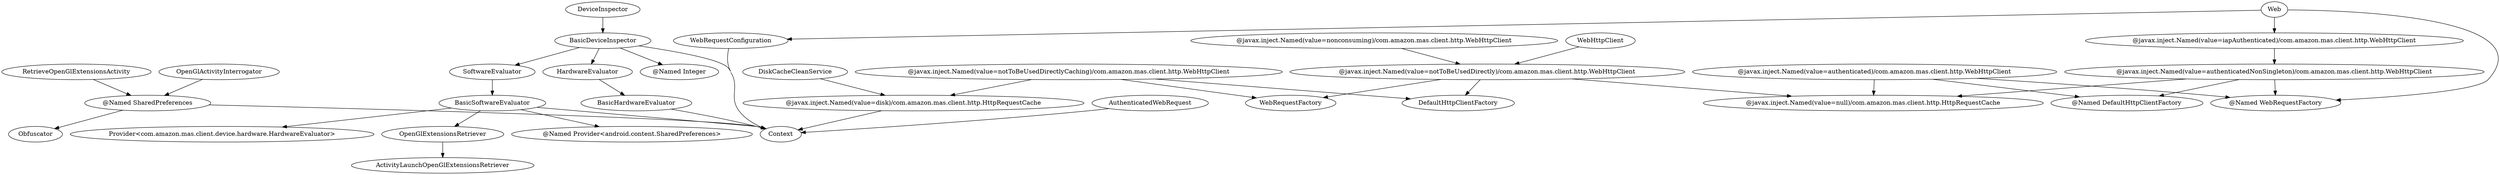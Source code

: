 digraph G1 {
  concentrate = true;
  n2 [label="@Named SharedPreferences"];
  n2 -> Context;
  n2 -> Obfuscator;
  n3 [label="@javax.inject.Named(value=authenticated)/com.amazon.mas.client.http.WebHttpClient"];
  n4 [label="@Named DefaultHttpClientFactory"];
  n3 -> n4;
  n5 [label="@Named WebRequestFactory"];
  n3 -> n5;
  n6 [label="@javax.inject.Named(value=null)/com.amazon.mas.client.http.HttpRequestCache"];
  n3 -> n6;
  n7 [label="@javax.inject.Named(value=authenticatedNonSingleton)/com.amazon.mas.client.http.WebHttpClient"];
  n7 -> n4;
  n7 -> n5;
  n7 -> n6;
  n8 [label="@javax.inject.Named(value=disk)/com.amazon.mas.client.http.HttpRequestCache"];
  n8 -> Context;
  n9 [label="@javax.inject.Named(value=iapAuthenticated)/com.amazon.mas.client.http.WebHttpClient"];
  n9 -> n7;
  n10 [label="@javax.inject.Named(value=nonconsuming)/com.amazon.mas.client.http.WebHttpClient"];
  n11 [label="@javax.inject.Named(value=notToBeUsedDirectly)/com.amazon.mas.client.http.WebHttpClient"];
  n10 -> n11;
  n11 -> n6;
  n11 -> DefaultHttpClientFactory;
  n11 -> WebRequestFactory;
  n12 [label="@javax.inject.Named(value=notToBeUsedDirectlyCaching)/com.amazon.mas.client.http.WebHttpClient"];
  n12 -> n8;
  n12 -> DefaultHttpClientFactory;
  n12 -> WebRequestFactory;
  AuthenticatedWebRequest -> Context;
  n13 [label="@Named Integer"];
  BasicDeviceInspector -> n13;
  BasicDeviceInspector -> Context;
  BasicDeviceInspector -> HardwareEvaluator;
  BasicDeviceInspector -> SoftwareEvaluator;
  BasicHardwareEvaluator -> Context;
  n14 [label="@Named Provider<android.content.SharedPreferences>"];
  BasicSoftwareEvaluator -> n14;
  n15 [label="Provider<com.amazon.mas.client.device.hardware.HardwareEvaluator>"];
  BasicSoftwareEvaluator -> n15;
  BasicSoftwareEvaluator -> Context;
  BasicSoftwareEvaluator -> OpenGlExtensionsRetriever;
  DeviceInspector -> BasicDeviceInspector;
  DiskCacheCleanService -> n8;
  HardwareEvaluator -> BasicHardwareEvaluator;
  OpenGlActivityInterrogator -> n2;
  OpenGlExtensionsRetriever -> ActivityLaunchOpenGlExtensionsRetriever;
  RetrieveOpenGlExtensionsActivity -> n2;
  SoftwareEvaluator -> BasicSoftwareEvaluator;
  Web -> n5;
  Web -> n9;
  Web -> WebRequestConfiguration;
  WebHttpClient -> n11;
  WebRequestConfiguration -> Context;
}
